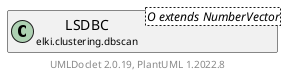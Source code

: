 @startuml
    remove .*\.(Instance|Par|Parameterizer|Factory)$
    set namespaceSeparator none
    hide empty fields
    hide empty methods

    class "<size:14>LSDBC.Par\n<size:10>elki.clustering.dbscan" as elki.clustering.dbscan.LSDBC.Par<O extends NumberVector> [[LSDBC.Par.html]] {
        {static} +K_ID: OptionID
        {static} +ALPHA_ID: OptionID
        #k: int
        #alpha: double
        #distance: Distance<? super NumberVector>
        +configure(Parameterization): void
        +make(): LSDBC<O extends NumberVector>
    }

    interface "<size:14>Parameterizer\n<size:10>elki.utilities.optionhandling" as elki.utilities.optionhandling.Parameterizer [[../../utilities/optionhandling/Parameterizer.html]] {
        {abstract} +make(): Object
    }
    class "<size:14>LSDBC\n<size:10>elki.clustering.dbscan" as elki.clustering.dbscan.LSDBC<O extends NumberVector> [[LSDBC.html]]

    elki.utilities.optionhandling.Parameterizer <|.. elki.clustering.dbscan.LSDBC.Par
    elki.clustering.dbscan.LSDBC +-- elki.clustering.dbscan.LSDBC.Par

    center footer UMLDoclet 2.0.19, PlantUML 1.2022.8
@enduml
